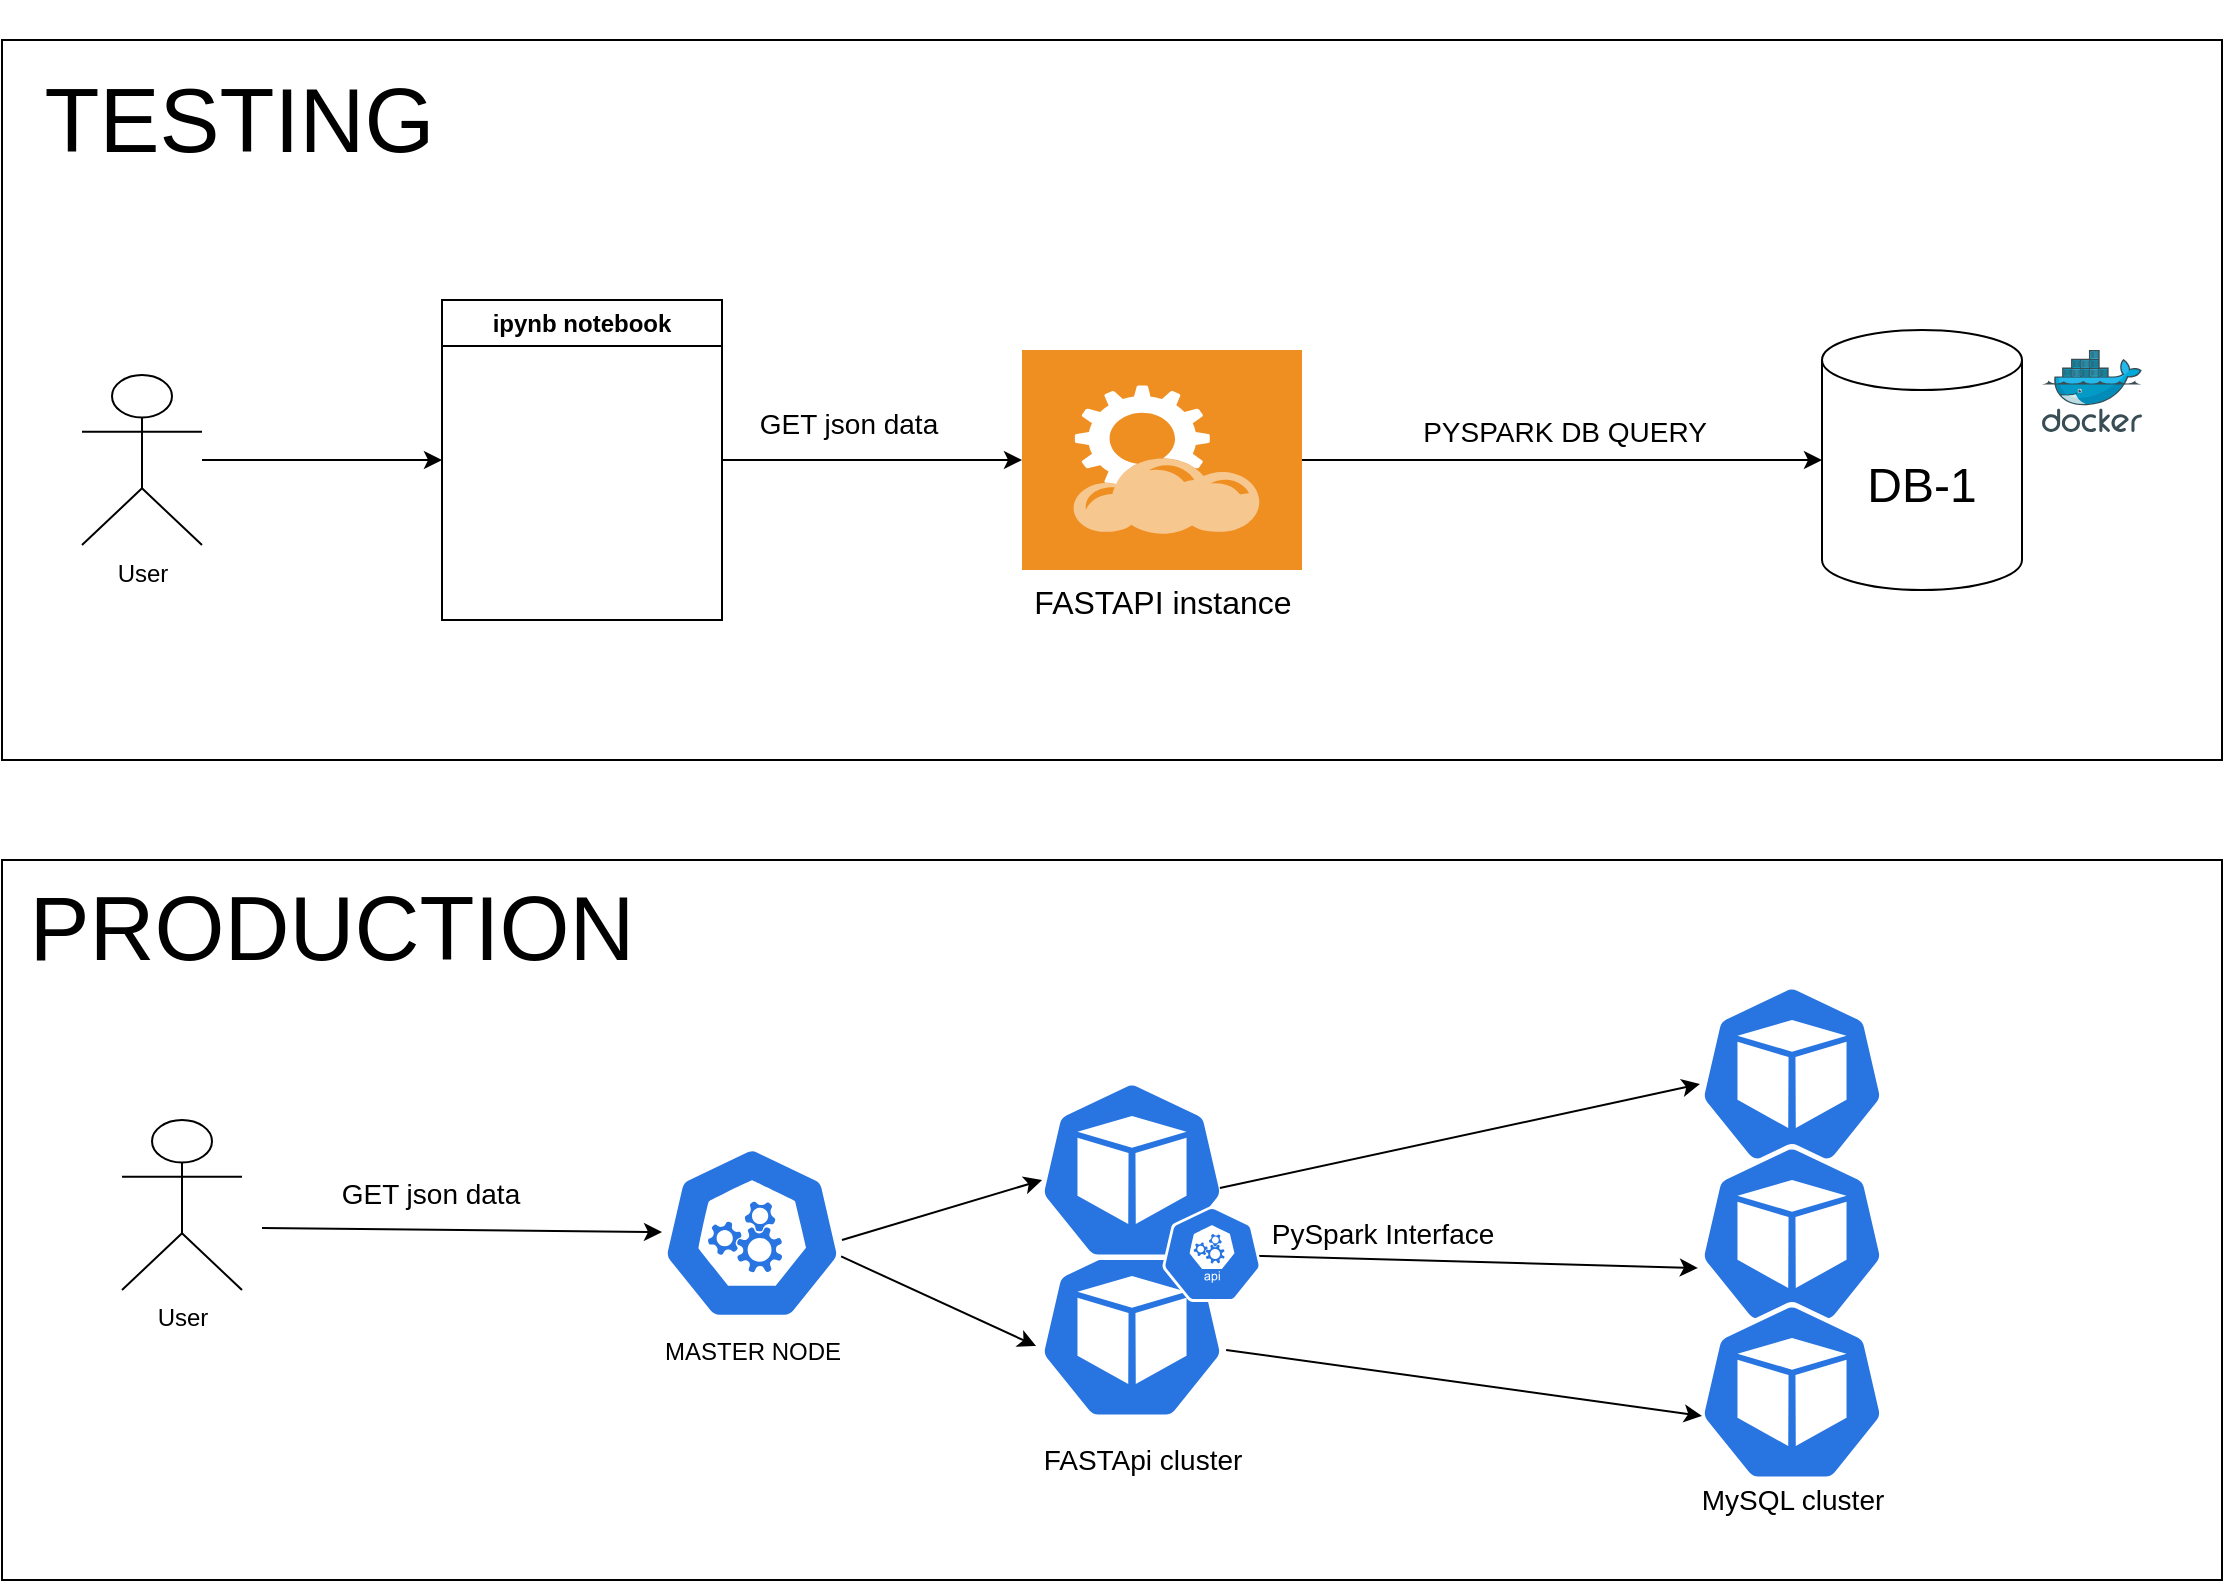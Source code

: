 <mxfile version="22.0.8" type="github">
  <diagram name="Page-1" id="JzmhmeX2N8jnh_ITn5JB">
    <mxGraphModel dx="2244" dy="1119" grid="1" gridSize="10" guides="1" tooltips="1" connect="1" arrows="1" fold="1" page="1" pageScale="1" pageWidth="1169" pageHeight="827" math="0" shadow="0">
      <root>
        <mxCell id="0" />
        <mxCell id="1" parent="0" />
        <mxCell id="6_Cb3Rm66icO0C43xaO1-62" value="" style="rounded=0;whiteSpace=wrap;html=1;" vertex="1" parent="1">
          <mxGeometry x="30" y="440" width="1110" height="360" as="geometry" />
        </mxCell>
        <mxCell id="6_Cb3Rm66icO0C43xaO1-17" value="" style="rounded=0;whiteSpace=wrap;html=1;" vertex="1" parent="1">
          <mxGeometry x="30" y="30" width="1110" height="360" as="geometry" />
        </mxCell>
        <mxCell id="6_Cb3Rm66icO0C43xaO1-9" value="" style="edgeStyle=orthogonalEdgeStyle;rounded=0;orthogonalLoop=1;jettySize=auto;html=1;entryX=0;entryY=0.5;entryDx=0;entryDy=0;" edge="1" parent="1" source="6_Cb3Rm66icO0C43xaO1-1" target="6_Cb3Rm66icO0C43xaO1-5">
          <mxGeometry relative="1" as="geometry">
            <mxPoint x="135" y="245" as="targetPoint" />
          </mxGeometry>
        </mxCell>
        <mxCell id="6_Cb3Rm66icO0C43xaO1-1" value="User" style="shape=umlActor;verticalLabelPosition=bottom;verticalAlign=top;html=1;outlineConnect=0;" vertex="1" parent="1">
          <mxGeometry x="70" y="197.5" width="60" height="85" as="geometry" />
        </mxCell>
        <mxCell id="6_Cb3Rm66icO0C43xaO1-2" value="&lt;font style=&quot;font-size: 24px;&quot;&gt;DB-1&lt;/font&gt;" style="shape=cylinder3;whiteSpace=wrap;html=1;boundedLbl=1;backgroundOutline=1;size=15;" vertex="1" parent="1">
          <mxGeometry x="940" y="175" width="100" height="130" as="geometry" />
        </mxCell>
        <mxCell id="6_Cb3Rm66icO0C43xaO1-3" value="" style="image;sketch=0;aspect=fixed;html=1;points=[];align=center;fontSize=12;image=img/lib/mscae/Docker.svg;" vertex="1" parent="1">
          <mxGeometry x="1050" y="185" width="50" height="41" as="geometry" />
        </mxCell>
        <mxCell id="6_Cb3Rm66icO0C43xaO1-13" value="" style="edgeStyle=orthogonalEdgeStyle;rounded=0;orthogonalLoop=1;jettySize=auto;html=1;" edge="1" parent="1" source="6_Cb3Rm66icO0C43xaO1-4" target="6_Cb3Rm66icO0C43xaO1-2">
          <mxGeometry relative="1" as="geometry" />
        </mxCell>
        <mxCell id="6_Cb3Rm66icO0C43xaO1-15" value="&lt;font style=&quot;font-size: 14px;&quot;&gt;PYSPARK DB QUERY&lt;/font&gt;" style="edgeLabel;html=1;align=center;verticalAlign=middle;resizable=0;points=[];" vertex="1" connectable="0" parent="6_Cb3Rm66icO0C43xaO1-13">
          <mxGeometry x="-0.02" y="-4" relative="1" as="geometry">
            <mxPoint x="3" y="-18" as="offset" />
          </mxGeometry>
        </mxCell>
        <mxCell id="6_Cb3Rm66icO0C43xaO1-4" value="&lt;font style=&quot;font-size: 16px;&quot;&gt;FASTAPI instance&lt;/font&gt;" style="sketch=0;html=1;dashed=0;whitespace=wrap;fillColor=#EF8F21;strokeColor=none;verticalLabelPosition=bottom;align=center;verticalAlign=top;shape=mxgraph.veeam.2d.restful_apis;prIcon=api;shadow=0;labelPosition=center;outlineConnect=0;" vertex="1" parent="1">
          <mxGeometry x="540" y="185" width="140" height="110" as="geometry" />
        </mxCell>
        <mxCell id="6_Cb3Rm66icO0C43xaO1-5" value="ipynb notebook" style="swimlane;whiteSpace=wrap;html=1;" vertex="1" parent="1">
          <mxGeometry x="250" y="160" width="140" height="160" as="geometry" />
        </mxCell>
        <mxCell id="6_Cb3Rm66icO0C43xaO1-11" value="" style="endArrow=classic;html=1;rounded=0;exitX=1;exitY=0.5;exitDx=0;exitDy=0;" edge="1" parent="1" source="6_Cb3Rm66icO0C43xaO1-5" target="6_Cb3Rm66icO0C43xaO1-4">
          <mxGeometry width="50" height="50" relative="1" as="geometry">
            <mxPoint x="390" y="465" as="sourcePoint" />
            <mxPoint x="440" y="415" as="targetPoint" />
          </mxGeometry>
        </mxCell>
        <mxCell id="6_Cb3Rm66icO0C43xaO1-14" value="&lt;font style=&quot;font-size: 14px;&quot;&gt;GET json data&lt;/font&gt;" style="edgeLabel;html=1;align=center;verticalAlign=middle;resizable=0;points=[];" vertex="1" connectable="0" parent="6_Cb3Rm66icO0C43xaO1-11">
          <mxGeometry x="-0.162" y="1" relative="1" as="geometry">
            <mxPoint y="-17" as="offset" />
          </mxGeometry>
        </mxCell>
        <mxCell id="6_Cb3Rm66icO0C43xaO1-16" value="&lt;font style=&quot;font-size: 45px;&quot;&gt;TESTING&amp;nbsp;&lt;br&gt;&lt;/font&gt;" style="text;html=1;strokeColor=none;fillColor=none;align=center;verticalAlign=middle;whiteSpace=wrap;rounded=0;" vertex="1" parent="1">
          <mxGeometry x="30" y="10" width="250" height="120" as="geometry" />
        </mxCell>
        <mxCell id="6_Cb3Rm66icO0C43xaO1-20" value="User" style="shape=umlActor;verticalLabelPosition=bottom;verticalAlign=top;html=1;outlineConnect=0;" vertex="1" parent="1">
          <mxGeometry x="90" y="570" width="60" height="85" as="geometry" />
        </mxCell>
        <mxCell id="6_Cb3Rm66icO0C43xaO1-27" value="" style="endArrow=classic;html=1;rounded=0;exitX=1;exitY=0.5;exitDx=0;exitDy=0;" edge="1" parent="1" target="6_Cb3Rm66icO0C43xaO1-38">
          <mxGeometry width="50" height="50" relative="1" as="geometry">
            <mxPoint x="160" y="624" as="sourcePoint" />
            <mxPoint x="410" y="624" as="targetPoint" />
          </mxGeometry>
        </mxCell>
        <mxCell id="6_Cb3Rm66icO0C43xaO1-28" value="&lt;font style=&quot;font-size: 14px;&quot;&gt;GET json data&lt;/font&gt;" style="edgeLabel;html=1;align=center;verticalAlign=middle;resizable=0;points=[];" vertex="1" connectable="0" parent="6_Cb3Rm66icO0C43xaO1-27">
          <mxGeometry x="-0.162" y="1" relative="1" as="geometry">
            <mxPoint y="-17" as="offset" />
          </mxGeometry>
        </mxCell>
        <mxCell id="6_Cb3Rm66icO0C43xaO1-29" value="&lt;font style=&quot;font-size: 45px;&quot;&gt;PRODUCTION&lt;br&gt;&lt;/font&gt;" style="text;html=1;strokeColor=none;fillColor=none;align=center;verticalAlign=middle;whiteSpace=wrap;rounded=0;" vertex="1" parent="1">
          <mxGeometry x="30" y="414" width="330" height="120" as="geometry" />
        </mxCell>
        <mxCell id="6_Cb3Rm66icO0C43xaO1-37" value="" style="sketch=0;html=1;dashed=0;whitespace=wrap;fillColor=#2875E2;strokeColor=#ffffff;points=[[0.005,0.63,0],[0.1,0.2,0],[0.9,0.2,0],[0.5,0,0],[0.995,0.63,0],[0.72,0.99,0],[0.5,1,0],[0.28,0.99,0]];verticalLabelPosition=bottom;align=center;verticalAlign=top;shape=mxgraph.kubernetes.icon;prIcon=pod" vertex="1" parent="1">
          <mxGeometry x="860" y="502" width="130" height="90" as="geometry" />
        </mxCell>
        <mxCell id="6_Cb3Rm66icO0C43xaO1-38" value="MASTER NODE" style="sketch=0;html=1;dashed=0;whitespace=wrap;fillColor=#2875E2;strokeColor=#ffffff;points=[[0.005,0.63,0],[0.1,0.2,0],[0.9,0.2,0],[0.5,0,0],[0.995,0.63,0],[0.72,0.99,0],[0.5,1,0],[0.28,0.99,0]];verticalLabelPosition=bottom;align=center;verticalAlign=top;shape=mxgraph.kubernetes.icon;prIcon=master" vertex="1" parent="1">
          <mxGeometry x="360" y="581.5" width="90" height="90" as="geometry" />
        </mxCell>
        <mxCell id="6_Cb3Rm66icO0C43xaO1-39" value="" style="sketch=0;html=1;dashed=0;whitespace=wrap;fillColor=#2875E2;strokeColor=#ffffff;points=[[0.005,0.63,0],[0.1,0.2,0],[0.9,0.2,0],[0.5,0,0],[0.995,0.63,0],[0.72,0.99,0],[0.5,1,0],[0.28,0.99,0]];verticalLabelPosition=bottom;align=center;verticalAlign=top;shape=mxgraph.kubernetes.icon;prIcon=pod" vertex="1" parent="1">
          <mxGeometry x="860" y="582" width="130" height="90" as="geometry" />
        </mxCell>
        <mxCell id="6_Cb3Rm66icO0C43xaO1-40" value="" style="sketch=0;html=1;dashed=0;whitespace=wrap;fillColor=#2875E2;strokeColor=#ffffff;points=[[0.005,0.63,0],[0.1,0.2,0],[0.9,0.2,0],[0.5,0,0],[0.995,0.63,0],[0.72,0.99,0],[0.5,1,0],[0.28,0.99,0]];verticalLabelPosition=bottom;align=center;verticalAlign=top;shape=mxgraph.kubernetes.icon;prIcon=pod" vertex="1" parent="1">
          <mxGeometry x="530" y="630" width="130" height="90" as="geometry" />
        </mxCell>
        <mxCell id="6_Cb3Rm66icO0C43xaO1-41" value="" style="sketch=0;html=1;dashed=0;whitespace=wrap;fillColor=#2875E2;strokeColor=#ffffff;points=[[0.005,0.63,0],[0.1,0.2,0],[0.9,0.2,0],[0.5,0,0],[0.995,0.63,0],[0.72,0.99,0],[0.5,1,0],[0.28,0.99,0]];verticalLabelPosition=bottom;align=center;verticalAlign=top;shape=mxgraph.kubernetes.icon;prIcon=pod" vertex="1" parent="1">
          <mxGeometry x="860" y="661" width="130" height="90" as="geometry" />
        </mxCell>
        <mxCell id="6_Cb3Rm66icO0C43xaO1-51" value="" style="sketch=0;html=1;dashed=0;whitespace=wrap;fillColor=#2875E2;strokeColor=#ffffff;points=[[0.005,0.63,0],[0.1,0.2,0],[0.9,0.2,0],[0.5,0,0],[0.995,0.63,0],[0.72,0.99,0],[0.5,1,0],[0.28,0.99,0]];verticalLabelPosition=bottom;align=center;verticalAlign=top;shape=mxgraph.kubernetes.icon;prIcon=pod" vertex="1" parent="1">
          <mxGeometry x="530" y="550" width="130" height="90" as="geometry" />
        </mxCell>
        <mxCell id="6_Cb3Rm66icO0C43xaO1-53" value="" style="endArrow=classic;html=1;rounded=0;entryX=0.154;entryY=0.556;entryDx=0;entryDy=0;entryPerimeter=0;" edge="1" parent="1" target="6_Cb3Rm66icO0C43xaO1-51">
          <mxGeometry width="50" height="50" relative="1" as="geometry">
            <mxPoint x="450" y="630" as="sourcePoint" />
            <mxPoint x="500" y="580" as="targetPoint" />
          </mxGeometry>
        </mxCell>
        <mxCell id="6_Cb3Rm66icO0C43xaO1-54" value="" style="endArrow=classic;html=1;rounded=0;entryX=0.131;entryY=0.589;entryDx=0;entryDy=0;entryPerimeter=0;exitX=0.995;exitY=0.63;exitDx=0;exitDy=0;exitPerimeter=0;" edge="1" parent="1" source="6_Cb3Rm66icO0C43xaO1-38" target="6_Cb3Rm66icO0C43xaO1-40">
          <mxGeometry width="50" height="50" relative="1" as="geometry">
            <mxPoint x="460" y="640" as="sourcePoint" />
            <mxPoint x="560" y="610" as="targetPoint" />
          </mxGeometry>
        </mxCell>
        <mxCell id="6_Cb3Rm66icO0C43xaO1-55" value="" style="endArrow=classic;html=1;rounded=0;entryX=0.146;entryY=0.556;entryDx=0;entryDy=0;entryPerimeter=0;exitX=0.838;exitY=0.6;exitDx=0;exitDy=0;exitPerimeter=0;" edge="1" parent="1" source="6_Cb3Rm66icO0C43xaO1-51" target="6_Cb3Rm66icO0C43xaO1-37">
          <mxGeometry width="50" height="50" relative="1" as="geometry">
            <mxPoint x="630" y="627.5" as="sourcePoint" />
            <mxPoint x="730" y="597.5" as="targetPoint" />
          </mxGeometry>
        </mxCell>
        <mxCell id="6_Cb3Rm66icO0C43xaO1-56" value="" style="endArrow=classic;html=1;rounded=0;entryX=0.138;entryY=0.689;entryDx=0;entryDy=0;entryPerimeter=0;" edge="1" parent="1" target="6_Cb3Rm66icO0C43xaO1-39">
          <mxGeometry width="50" height="50" relative="1" as="geometry">
            <mxPoint x="640" y="637.5" as="sourcePoint" />
            <mxPoint x="889" y="562" as="targetPoint" />
          </mxGeometry>
        </mxCell>
        <mxCell id="6_Cb3Rm66icO0C43xaO1-57" value="" style="endArrow=classic;html=1;rounded=0;entryX=0.154;entryY=0.633;entryDx=0;entryDy=0;entryPerimeter=0;exitX=0.862;exitY=0.611;exitDx=0;exitDy=0;exitPerimeter=0;" edge="1" parent="1" source="6_Cb3Rm66icO0C43xaO1-40" target="6_Cb3Rm66icO0C43xaO1-41">
          <mxGeometry width="50" height="50" relative="1" as="geometry">
            <mxPoint x="640" y="637.5" as="sourcePoint" />
            <mxPoint x="889" y="562" as="targetPoint" />
          </mxGeometry>
        </mxCell>
        <mxCell id="6_Cb3Rm66icO0C43xaO1-58" value="&lt;span style=&quot;font-size: 14px;&quot;&gt;FASTApi cluster&lt;/span&gt;" style="edgeLabel;html=1;align=center;verticalAlign=middle;resizable=0;points=[];" vertex="1" connectable="0" parent="1">
          <mxGeometry x="599.996" y="739.997" as="geometry" />
        </mxCell>
        <mxCell id="6_Cb3Rm66icO0C43xaO1-59" value="&lt;span style=&quot;font-size: 14px;&quot;&gt;MySQL cluster&lt;/span&gt;" style="edgeLabel;html=1;align=center;verticalAlign=middle;resizable=0;points=[];" vertex="1" connectable="0" parent="1">
          <mxGeometry x="924.996" y="759.997" as="geometry" />
        </mxCell>
        <mxCell id="6_Cb3Rm66icO0C43xaO1-60" value="&lt;span style=&quot;font-size: 14px;&quot;&gt;PySpark Interface&lt;/span&gt;" style="edgeLabel;html=1;align=center;verticalAlign=middle;resizable=0;points=[];" vertex="1" connectable="0" parent="1">
          <mxGeometry x="719.996" y="626.497" as="geometry" />
        </mxCell>
        <mxCell id="6_Cb3Rm66icO0C43xaO1-61" value="" style="sketch=0;html=1;dashed=0;whitespace=wrap;fillColor=#2875E2;strokeColor=#ffffff;points=[[0.005,0.63,0],[0.1,0.2,0],[0.9,0.2,0],[0.5,0,0],[0.995,0.63,0],[0.72,0.99,0],[0.5,1,0],[0.28,0.99,0]];verticalLabelPosition=bottom;align=center;verticalAlign=top;shape=mxgraph.kubernetes.icon;prIcon=api" vertex="1" parent="1">
          <mxGeometry x="610" y="613" width="50" height="48" as="geometry" />
        </mxCell>
      </root>
    </mxGraphModel>
  </diagram>
</mxfile>

